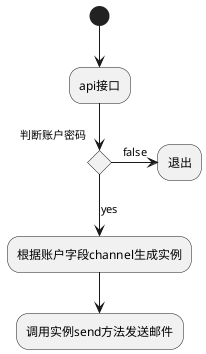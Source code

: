 @startuml
(*) --> "api接口"
if "判断账户密码" then
    -->[yes] 根据账户字段channel生成实例
    -->调用实例send方法发送邮件
else
    ->[false] 退出
endif
@enduml